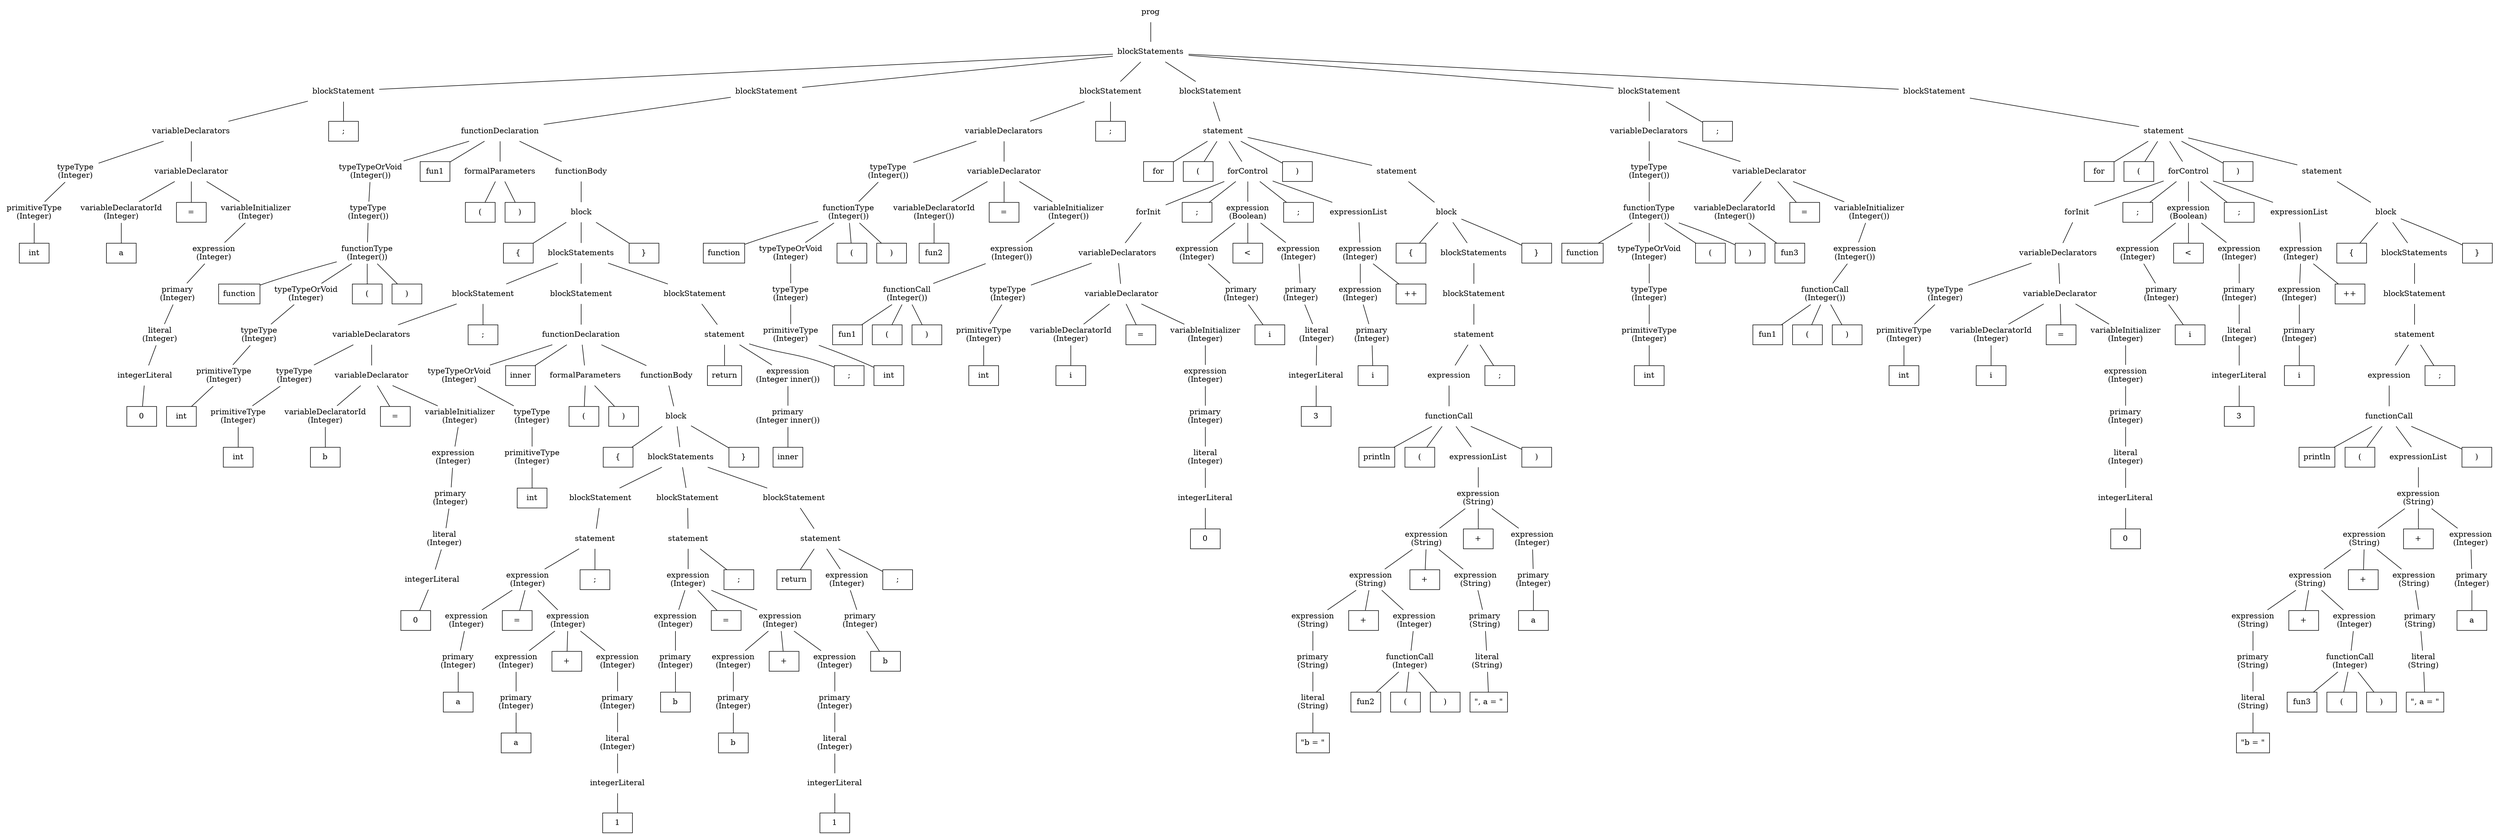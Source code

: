 graph at {
node [shape=plaintext]
0 [label="prog"]
1 [label="blockStatements"]
0 -- 1
2 [label="blockStatement"]
1 -- 2
3 [label="variableDeclarators"]
2 -- 3
4 [label="typeType"]
3 -- 4
5 [label="primitiveType"]
4 -- 5
6 [label="int" shape=rectangle]
5 -- 6
7 [label="variableDeclarator"]
3 -- 7
8 [label="variableDeclaratorId"]
7 -- 8
9 [label="a" shape=rectangle]
8 -- 9
10 [label="=" shape=rectangle]
7 -- 10
11 [label="variableInitializer"]
7 -- 11
12 [label="expression"]
11 -- 12
13 [label="primary"]
12 -- 13
14 [label="literal"]
13 -- 14
15 [label="integerLiteral"]
14 -- 15
16 [label="0" shape=rectangle]
15 -- 16
17 [label=";" shape=rectangle]
2 -- 17
18 [label="blockStatement"]
1 -- 18
19 [label="functionDeclaration"]
18 -- 19
20 [label="typeTypeOrVoid"]
19 -- 20
21 [label="typeType"]
20 -- 21
22 [label="functionType"]
21 -- 22
23 [label="function" shape=rectangle]
22 -- 23
24 [label="typeTypeOrVoid"]
22 -- 24
25 [label="typeType"]
24 -- 25
26 [label="primitiveType"]
25 -- 26
27 [label="int" shape=rectangle]
26 -- 27
28 [label="(" shape=rectangle]
22 -- 28
29 [label=")" shape=rectangle]
22 -- 29
30 [label="fun1" shape=rectangle]
19 -- 30
31 [label="formalParameters"]
19 -- 31
32 [label="(" shape=rectangle]
31 -- 32
33 [label=")" shape=rectangle]
31 -- 33
34 [label="functionBody"]
19 -- 34
35 [label="block"]
34 -- 35
36 [label="{" shape=rectangle]
35 -- 36
37 [label="blockStatements"]
35 -- 37
38 [label="blockStatement"]
37 -- 38
39 [label="variableDeclarators"]
38 -- 39
40 [label="typeType"]
39 -- 40
41 [label="primitiveType"]
40 -- 41
42 [label="int" shape=rectangle]
41 -- 42
43 [label="variableDeclarator"]
39 -- 43
44 [label="variableDeclaratorId"]
43 -- 44
45 [label="b" shape=rectangle]
44 -- 45
46 [label="=" shape=rectangle]
43 -- 46
47 [label="variableInitializer"]
43 -- 47
48 [label="expression"]
47 -- 48
49 [label="primary"]
48 -- 49
50 [label="literal"]
49 -- 50
51 [label="integerLiteral"]
50 -- 51
52 [label="0" shape=rectangle]
51 -- 52
53 [label=";" shape=rectangle]
38 -- 53
54 [label="blockStatement"]
37 -- 54
55 [label="functionDeclaration"]
54 -- 55
56 [label="typeTypeOrVoid"]
55 -- 56
57 [label="typeType"]
56 -- 57
58 [label="primitiveType"]
57 -- 58
59 [label="int" shape=rectangle]
58 -- 59
60 [label="inner" shape=rectangle]
55 -- 60
61 [label="formalParameters"]
55 -- 61
62 [label="(" shape=rectangle]
61 -- 62
63 [label=")" shape=rectangle]
61 -- 63
64 [label="functionBody"]
55 -- 64
65 [label="block"]
64 -- 65
66 [label="{" shape=rectangle]
65 -- 66
67 [label="blockStatements"]
65 -- 67
68 [label="blockStatement"]
67 -- 68
69 [label="statement"]
68 -- 69
70 [label="expression"]
69 -- 70
71 [label="expression"]
70 -- 71
72 [label="primary"]
71 -- 72
73 [label="a" shape=rectangle]
72 -- 73
74 [label="=" shape=rectangle]
70 -- 74
75 [label="expression"]
70 -- 75
76 [label="expression"]
75 -- 76
77 [label="primary"]
76 -- 77
78 [label="a" shape=rectangle]
77 -- 78
79 [label="+" shape=rectangle]
75 -- 79
80 [label="expression"]
75 -- 80
81 [label="primary"]
80 -- 81
82 [label="literal"]
81 -- 82
83 [label="integerLiteral"]
82 -- 83
84 [label="1" shape=rectangle]
83 -- 84
85 [label=";" shape=rectangle]
69 -- 85
86 [label="blockStatement"]
67 -- 86
87 [label="statement"]
86 -- 87
88 [label="expression"]
87 -- 88
89 [label="expression"]
88 -- 89
90 [label="primary"]
89 -- 90
91 [label="b" shape=rectangle]
90 -- 91
92 [label="=" shape=rectangle]
88 -- 92
93 [label="expression"]
88 -- 93
94 [label="expression"]
93 -- 94
95 [label="primary"]
94 -- 95
96 [label="b" shape=rectangle]
95 -- 96
97 [label="+" shape=rectangle]
93 -- 97
98 [label="expression"]
93 -- 98
99 [label="primary"]
98 -- 99
100 [label="literal"]
99 -- 100
101 [label="integerLiteral"]
100 -- 101
102 [label="1" shape=rectangle]
101 -- 102
103 [label=";" shape=rectangle]
87 -- 103
104 [label="blockStatement"]
67 -- 104
105 [label="statement"]
104 -- 105
106 [label="return" shape=rectangle]
105 -- 106
107 [label="expression"]
105 -- 107
108 [label="primary"]
107 -- 108
109 [label="b" shape=rectangle]
108 -- 109
110 [label=";" shape=rectangle]
105 -- 110
111 [label="}" shape=rectangle]
65 -- 111
112 [label="blockStatement"]
37 -- 112
113 [label="statement"]
112 -- 113
114 [label="return" shape=rectangle]
113 -- 114
115 [label="expression"]
113 -- 115
116 [label="primary"]
115 -- 116
117 [label="inner" shape=rectangle]
116 -- 117
118 [label=";" shape=rectangle]
113 -- 118
119 [label="}" shape=rectangle]
35 -- 119
120 [label="blockStatement"]
1 -- 120
121 [label="variableDeclarators"]
120 -- 121
122 [label="typeType"]
121 -- 122
123 [label="functionType"]
122 -- 123
124 [label="function" shape=rectangle]
123 -- 124
125 [label="typeTypeOrVoid"]
123 -- 125
126 [label="typeType"]
125 -- 126
127 [label="primitiveType"]
126 -- 127
128 [label="int" shape=rectangle]
127 -- 128
129 [label="(" shape=rectangle]
123 -- 129
130 [label=")" shape=rectangle]
123 -- 130
131 [label="variableDeclarator"]
121 -- 131
132 [label="variableDeclaratorId"]
131 -- 132
133 [label="fun2" shape=rectangle]
132 -- 133
134 [label="=" shape=rectangle]
131 -- 134
135 [label="variableInitializer"]
131 -- 135
136 [label="expression"]
135 -- 136
137 [label="functionCall"]
136 -- 137
138 [label="fun1" shape=rectangle]
137 -- 138
139 [label="(" shape=rectangle]
137 -- 139
140 [label=")" shape=rectangle]
137 -- 140
141 [label=";" shape=rectangle]
120 -- 141
142 [label="blockStatement"]
1 -- 142
143 [label="statement"]
142 -- 143
144 [label="for" shape=rectangle]
143 -- 144
145 [label="(" shape=rectangle]
143 -- 145
146 [label="forControl"]
143 -- 146
147 [label="forInit"]
146 -- 147
148 [label="variableDeclarators"]
147 -- 148
149 [label="typeType"]
148 -- 149
150 [label="primitiveType"]
149 -- 150
151 [label="int" shape=rectangle]
150 -- 151
152 [label="variableDeclarator"]
148 -- 152
153 [label="variableDeclaratorId"]
152 -- 153
154 [label="i" shape=rectangle]
153 -- 154
155 [label="=" shape=rectangle]
152 -- 155
156 [label="variableInitializer"]
152 -- 156
157 [label="expression"]
156 -- 157
158 [label="primary"]
157 -- 158
159 [label="literal"]
158 -- 159
160 [label="integerLiteral"]
159 -- 160
161 [label="0" shape=rectangle]
160 -- 161
162 [label=";" shape=rectangle]
146 -- 162
163 [label="expression"]
146 -- 163
164 [label="expression"]
163 -- 164
165 [label="primary"]
164 -- 165
166 [label="i" shape=rectangle]
165 -- 166
167 [label="<" shape=rectangle]
163 -- 167
168 [label="expression"]
163 -- 168
169 [label="primary"]
168 -- 169
170 [label="literal"]
169 -- 170
171 [label="integerLiteral"]
170 -- 171
172 [label="3" shape=rectangle]
171 -- 172
173 [label=";" shape=rectangle]
146 -- 173
174 [label="expressionList"]
146 -- 174
175 [label="expression"]
174 -- 175
176 [label="expression"]
175 -- 176
177 [label="primary"]
176 -- 177
178 [label="i" shape=rectangle]
177 -- 178
179 [label="++" shape=rectangle]
175 -- 179
180 [label=")" shape=rectangle]
143 -- 180
181 [label="statement"]
143 -- 181
182 [label="block"]
181 -- 182
183 [label="{" shape=rectangle]
182 -- 183
184 [label="blockStatements"]
182 -- 184
185 [label="blockStatement"]
184 -- 185
186 [label="statement"]
185 -- 186
187 [label="expression"]
186 -- 187
188 [label="functionCall"]
187 -- 188
189 [label="println" shape=rectangle]
188 -- 189
190 [label="(" shape=rectangle]
188 -- 190
191 [label="expressionList"]
188 -- 191
192 [label="expression"]
191 -- 192
193 [label="expression"]
192 -- 193
194 [label="expression"]
193 -- 194
195 [label="expression"]
194 -- 195
196 [label="primary"]
195 -- 196
197 [label="literal"]
196 -- 197
198 [label="\"b = \"" shape=rectangle]
197 -- 198
199 [label="+" shape=rectangle]
194 -- 199
200 [label="expression"]
194 -- 200
201 [label="functionCall"]
200 -- 201
202 [label="fun2" shape=rectangle]
201 -- 202
203 [label="(" shape=rectangle]
201 -- 203
204 [label=")" shape=rectangle]
201 -- 204
205 [label="+" shape=rectangle]
193 -- 205
206 [label="expression"]
193 -- 206
207 [label="primary"]
206 -- 207
208 [label="literal"]
207 -- 208
209 [label="\", a = \"" shape=rectangle]
208 -- 209
210 [label="+" shape=rectangle]
192 -- 210
211 [label="expression"]
192 -- 211
212 [label="primary"]
211 -- 212
213 [label="a" shape=rectangle]
212 -- 213
214 [label=")" shape=rectangle]
188 -- 214
215 [label=";" shape=rectangle]
186 -- 215
216 [label="}" shape=rectangle]
182 -- 216
217 [label="blockStatement"]
1 -- 217
218 [label="variableDeclarators"]
217 -- 218
219 [label="typeType"]
218 -- 219
220 [label="functionType"]
219 -- 220
221 [label="function" shape=rectangle]
220 -- 221
222 [label="typeTypeOrVoid"]
220 -- 222
223 [label="typeType"]
222 -- 223
224 [label="primitiveType"]
223 -- 224
225 [label="int" shape=rectangle]
224 -- 225
226 [label="(" shape=rectangle]
220 -- 226
227 [label=")" shape=rectangle]
220 -- 227
228 [label="variableDeclarator"]
218 -- 228
229 [label="variableDeclaratorId"]
228 -- 229
230 [label="fun3" shape=rectangle]
229 -- 230
231 [label="=" shape=rectangle]
228 -- 231
232 [label="variableInitializer"]
228 -- 232
233 [label="expression"]
232 -- 233
234 [label="functionCall"]
233 -- 234
235 [label="fun1" shape=rectangle]
234 -- 235
236 [label="(" shape=rectangle]
234 -- 236
237 [label=")" shape=rectangle]
234 -- 237
238 [label=";" shape=rectangle]
217 -- 238
239 [label="blockStatement"]
1 -- 239
240 [label="statement"]
239 -- 240
241 [label="for" shape=rectangle]
240 -- 241
242 [label="(" shape=rectangle]
240 -- 242
243 [label="forControl"]
240 -- 243
244 [label="forInit"]
243 -- 244
245 [label="variableDeclarators"]
244 -- 245
246 [label="typeType"]
245 -- 246
247 [label="primitiveType"]
246 -- 247
248 [label="int" shape=rectangle]
247 -- 248
249 [label="variableDeclarator"]
245 -- 249
250 [label="variableDeclaratorId"]
249 -- 250
251 [label="i" shape=rectangle]
250 -- 251
252 [label="=" shape=rectangle]
249 -- 252
253 [label="variableInitializer"]
249 -- 253
254 [label="expression"]
253 -- 254
255 [label="primary"]
254 -- 255
256 [label="literal"]
255 -- 256
257 [label="integerLiteral"]
256 -- 257
258 [label="0" shape=rectangle]
257 -- 258
259 [label=";" shape=rectangle]
243 -- 259
260 [label="expression"]
243 -- 260
261 [label="expression"]
260 -- 261
262 [label="primary"]
261 -- 262
263 [label="i" shape=rectangle]
262 -- 263
264 [label="<" shape=rectangle]
260 -- 264
265 [label="expression"]
260 -- 265
266 [label="primary"]
265 -- 266
267 [label="literal"]
266 -- 267
268 [label="integerLiteral"]
267 -- 268
269 [label="3" shape=rectangle]
268 -- 269
270 [label=";" shape=rectangle]
243 -- 270
271 [label="expressionList"]
243 -- 271
272 [label="expression"]
271 -- 272
273 [label="expression"]
272 -- 273
274 [label="primary"]
273 -- 274
275 [label="i" shape=rectangle]
274 -- 275
276 [label="++" shape=rectangle]
272 -- 276
277 [label=")" shape=rectangle]
240 -- 277
278 [label="statement"]
240 -- 278
279 [label="block"]
278 -- 279
280 [label="{" shape=rectangle]
279 -- 280
281 [label="blockStatements"]
279 -- 281
282 [label="blockStatement"]
281 -- 282
283 [label="statement"]
282 -- 283
284 [label="expression"]
283 -- 284
285 [label="functionCall"]
284 -- 285
286 [label="println" shape=rectangle]
285 -- 286
287 [label="(" shape=rectangle]
285 -- 287
288 [label="expressionList"]
285 -- 288
289 [label="expression"]
288 -- 289
290 [label="expression"]
289 -- 290
291 [label="expression"]
290 -- 291
292 [label="expression"]
291 -- 292
293 [label="primary"]
292 -- 293
294 [label="literal"]
293 -- 294
295 [label="\"b = \"" shape=rectangle]
294 -- 295
296 [label="+" shape=rectangle]
291 -- 296
297 [label="expression"]
291 -- 297
298 [label="functionCall"]
297 -- 298
299 [label="fun3" shape=rectangle]
298 -- 299
300 [label="(" shape=rectangle]
298 -- 300
301 [label=")" shape=rectangle]
298 -- 301
302 [label="+" shape=rectangle]
290 -- 302
303 [label="expression"]
290 -- 303
304 [label="primary"]
303 -- 304
305 [label="literal"]
304 -- 305
306 [label="\", a = \"" shape=rectangle]
305 -- 306
307 [label="+" shape=rectangle]
289 -- 307
308 [label="expression"]
289 -- 308
309 [label="primary"]
308 -- 309
310 [label="a" shape=rectangle]
309 -- 310
311 [label=")" shape=rectangle]
285 -- 311
312 [label=";" shape=rectangle]
283 -- 312
313 [label="}" shape=rectangle]
279 -- 313
5 [label="primitiveType\n(Integer)"]
4 [label="typeType\n(Integer)"]
26 [label="primitiveType\n(Integer)"]
25 [label="typeType\n(Integer)"]
24 [label="typeTypeOrVoid\n(Integer)"]
22 [label="functionType\n(Integer())"]
21 [label="typeType\n(Integer())"]
20 [label="typeTypeOrVoid\n(Integer())"]
41 [label="primitiveType\n(Integer)"]
40 [label="typeType\n(Integer)"]
58 [label="primitiveType\n(Integer)"]
57 [label="typeType\n(Integer)"]
56 [label="typeTypeOrVoid\n(Integer)"]
127 [label="primitiveType\n(Integer)"]
126 [label="typeType\n(Integer)"]
125 [label="typeTypeOrVoid\n(Integer)"]
123 [label="functionType\n(Integer())"]
122 [label="typeType\n(Integer())"]
150 [label="primitiveType\n(Integer)"]
149 [label="typeType\n(Integer)"]
224 [label="primitiveType\n(Integer)"]
223 [label="typeType\n(Integer)"]
222 [label="typeTypeOrVoid\n(Integer)"]
220 [label="functionType\n(Integer())"]
219 [label="typeType\n(Integer())"]
247 [label="primitiveType\n(Integer)"]
246 [label="typeType\n(Integer)"]
8 [label="variableDeclaratorId\n(Integer)"]
14 [label="literal\n(Integer)"]
13 [label="primary\n(Integer)"]
12 [label="expression\n(Integer)"]
11 [label="variableInitializer\n(Integer)"]
44 [label="variableDeclaratorId\n(Integer)"]
50 [label="literal\n(Integer)"]
49 [label="primary\n(Integer)"]
48 [label="expression\n(Integer)"]
47 [label="variableInitializer\n(Integer)"]
72 [label="primary\n(Integer)"]
71 [label="expression\n(Integer)"]
77 [label="primary\n(Integer)"]
76 [label="expression\n(Integer)"]
82 [label="literal\n(Integer)"]
81 [label="primary\n(Integer)"]
80 [label="expression\n(Integer)"]
75 [label="expression\n(Integer)"]
70 [label="expression\n(Integer)"]
90 [label="primary\n(Integer)"]
89 [label="expression\n(Integer)"]
95 [label="primary\n(Integer)"]
94 [label="expression\n(Integer)"]
100 [label="literal\n(Integer)"]
99 [label="primary\n(Integer)"]
98 [label="expression\n(Integer)"]
93 [label="expression\n(Integer)"]
88 [label="expression\n(Integer)"]
108 [label="primary\n(Integer)"]
107 [label="expression\n(Integer)"]
116 [label="primary\n(Integer inner())"]
115 [label="expression\n(Integer inner())"]
132 [label="variableDeclaratorId\n(Integer())"]
137 [label="functionCall\n(Integer())"]
136 [label="expression\n(Integer())"]
135 [label="variableInitializer\n(Integer())"]
153 [label="variableDeclaratorId\n(Integer)"]
159 [label="literal\n(Integer)"]
158 [label="primary\n(Integer)"]
157 [label="expression\n(Integer)"]
156 [label="variableInitializer\n(Integer)"]
165 [label="primary\n(Integer)"]
164 [label="expression\n(Integer)"]
170 [label="literal\n(Integer)"]
169 [label="primary\n(Integer)"]
168 [label="expression\n(Integer)"]
163 [label="expression\n(Boolean)"]
177 [label="primary\n(Integer)"]
176 [label="expression\n(Integer)"]
175 [label="expression\n(Integer)"]
197 [label="literal\n(String)"]
196 [label="primary\n(String)"]
195 [label="expression\n(String)"]
201 [label="functionCall\n(Integer)"]
200 [label="expression\n(Integer)"]
194 [label="expression\n(String)"]
208 [label="literal\n(String)"]
207 [label="primary\n(String)"]
206 [label="expression\n(String)"]
193 [label="expression\n(String)"]
212 [label="primary\n(Integer)"]
211 [label="expression\n(Integer)"]
192 [label="expression\n(String)"]
229 [label="variableDeclaratorId\n(Integer())"]
234 [label="functionCall\n(Integer())"]
233 [label="expression\n(Integer())"]
232 [label="variableInitializer\n(Integer())"]
250 [label="variableDeclaratorId\n(Integer)"]
256 [label="literal\n(Integer)"]
255 [label="primary\n(Integer)"]
254 [label="expression\n(Integer)"]
253 [label="variableInitializer\n(Integer)"]
262 [label="primary\n(Integer)"]
261 [label="expression\n(Integer)"]
267 [label="literal\n(Integer)"]
266 [label="primary\n(Integer)"]
265 [label="expression\n(Integer)"]
260 [label="expression\n(Boolean)"]
274 [label="primary\n(Integer)"]
273 [label="expression\n(Integer)"]
272 [label="expression\n(Integer)"]
294 [label="literal\n(String)"]
293 [label="primary\n(String)"]
292 [label="expression\n(String)"]
298 [label="functionCall\n(Integer)"]
297 [label="expression\n(Integer)"]
291 [label="expression\n(String)"]
305 [label="literal\n(String)"]
304 [label="primary\n(String)"]
303 [label="expression\n(String)"]
290 [label="expression\n(String)"]
309 [label="primary\n(Integer)"]
308 [label="expression\n(Integer)"]
289 [label="expression\n(String)"]
}
